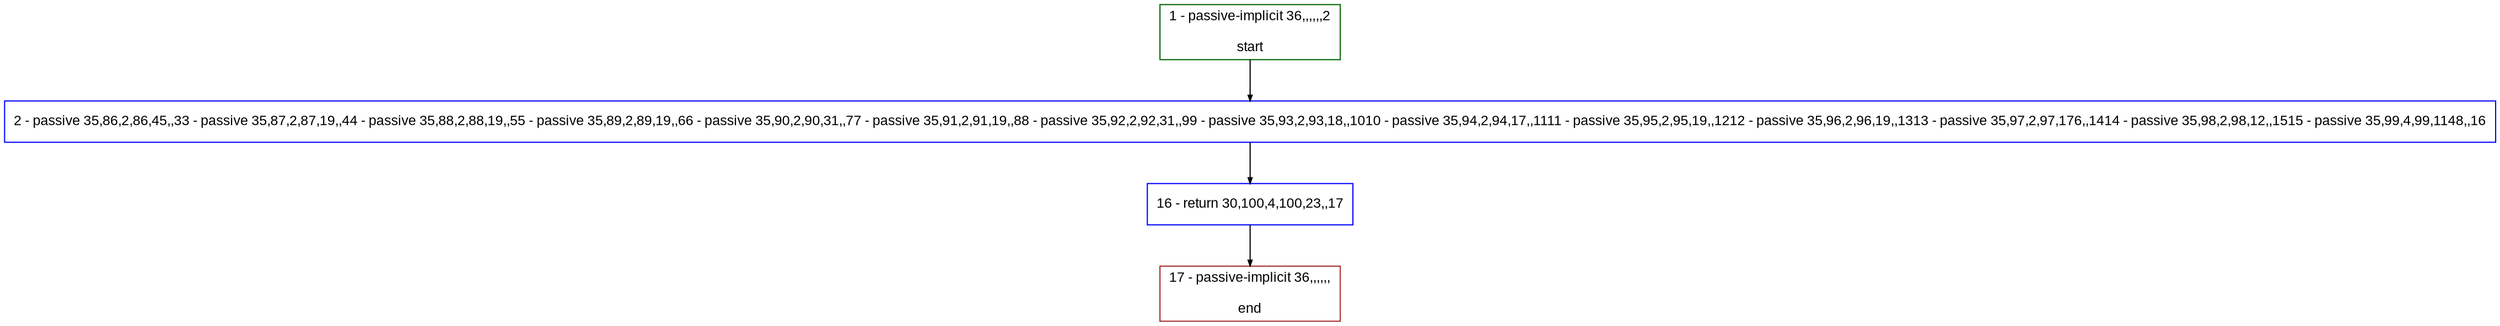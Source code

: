 digraph "" {
  graph [pack="true", label="", fontsize="12", packmode="clust", fontname="Arial", fillcolor="#FFFFCC", bgcolor="white", style="rounded,filled", compound="true"];
  node [node_initialized="no", label="", color="grey", fontsize="12", fillcolor="white", fontname="Arial", style="filled", shape="rectangle", compound="true", fixedsize="false"];
  edge [fontcolor="black", arrowhead="normal", arrowtail="none", arrowsize="0.5", ltail="", label="", color="black", fontsize="12", lhead="", fontname="Arial", dir="forward", compound="true"];
  __N1 [label="2 - passive 35,86,2,86,45,,33 - passive 35,87,2,87,19,,44 - passive 35,88,2,88,19,,55 - passive 35,89,2,89,19,,66 - passive 35,90,2,90,31,,77 - passive 35,91,2,91,19,,88 - passive 35,92,2,92,31,,99 - passive 35,93,2,93,18,,1010 - passive 35,94,2,94,17,,1111 - passive 35,95,2,95,19,,1212 - passive 35,96,2,96,19,,1313 - passive 35,97,2,97,176,,1414 - passive 35,98,2,98,12,,1515 - passive 35,99,4,99,1148,,16", color="#0000ff", fillcolor="#ffffff", style="filled", shape="box"];
  __N2 [label="1 - passive-implicit 36,,,,,,2\n\nstart", color="#006400", fillcolor="#ffffff", style="filled", shape="box"];
  __N3 [label="16 - return 30,100,4,100,23,,17", color="#0000ff", fillcolor="#ffffff", style="filled", shape="box"];
  __N4 [label="17 - passive-implicit 36,,,,,,\n\nend", color="#a52a2a", fillcolor="#ffffff", style="filled", shape="box"];
  __N2 -> __N1 [arrowhead="normal", arrowtail="none", color="#000000", label="", dir="forward"];
  __N1 -> __N3 [arrowhead="normal", arrowtail="none", color="#000000", label="", dir="forward"];
  __N3 -> __N4 [arrowhead="normal", arrowtail="none", color="#000000", label="", dir="forward"];
}
